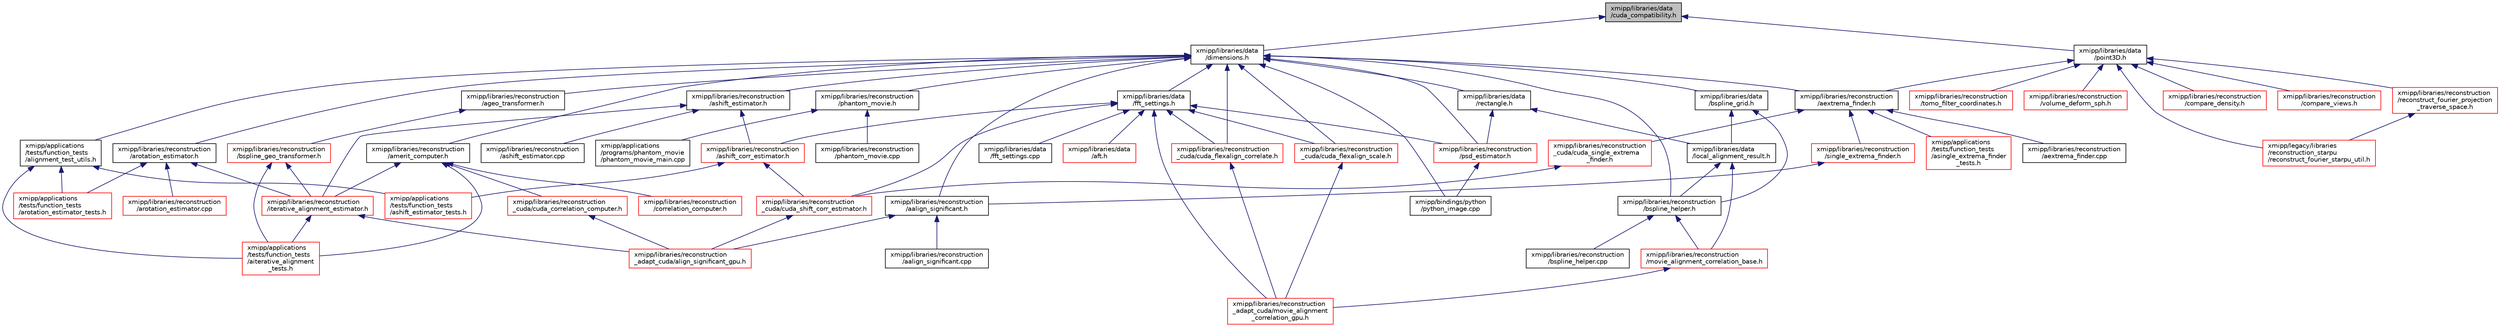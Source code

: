 digraph "xmipp/libraries/data/cuda_compatibility.h"
{
  edge [fontname="Helvetica",fontsize="10",labelfontname="Helvetica",labelfontsize="10"];
  node [fontname="Helvetica",fontsize="10",shape=record];
  Node1 [label="xmipp/libraries/data\l/cuda_compatibility.h",height=0.2,width=0.4,color="black", fillcolor="grey75", style="filled", fontcolor="black"];
  Node1 -> Node2 [dir="back",color="midnightblue",fontsize="10",style="solid",fontname="Helvetica"];
  Node2 [label="xmipp/libraries/data\l/dimensions.h",height=0.2,width=0.4,color="black", fillcolor="white", style="filled",URL="$dimensions_8h.html"];
  Node2 -> Node3 [dir="back",color="midnightblue",fontsize="10",style="solid",fontname="Helvetica"];
  Node3 [label="xmipp/applications\l/tests/function_tests\l/alignment_test_utils.h",height=0.2,width=0.4,color="black", fillcolor="white", style="filled",URL="$alignment__test__utils_8h.html"];
  Node3 -> Node4 [dir="back",color="midnightblue",fontsize="10",style="solid",fontname="Helvetica"];
  Node4 [label="xmipp/applications\l/tests/function_tests\l/aiterative_alignment\l_tests.h",height=0.2,width=0.4,color="red", fillcolor="white", style="filled",URL="$aiterative__alignment__tests_8h.html"];
  Node3 -> Node7 [dir="back",color="midnightblue",fontsize="10",style="solid",fontname="Helvetica"];
  Node7 [label="xmipp/applications\l/tests/function_tests\l/arotation_estimator_tests.h",height=0.2,width=0.4,color="red", fillcolor="white", style="filled",URL="$arotation__estimator__tests_8h.html"];
  Node3 -> Node10 [dir="back",color="midnightblue",fontsize="10",style="solid",fontname="Helvetica"];
  Node10 [label="xmipp/applications\l/tests/function_tests\l/ashift_estimator_tests.h",height=0.2,width=0.4,color="red", fillcolor="white", style="filled",URL="$ashift__estimator__tests_8h.html"];
  Node2 -> Node13 [dir="back",color="midnightblue",fontsize="10",style="solid",fontname="Helvetica"];
  Node13 [label="xmipp/bindings/python\l/python_image.cpp",height=0.2,width=0.4,color="black", fillcolor="white", style="filled",URL="$python__image_8cpp.html"];
  Node2 -> Node14 [dir="back",color="midnightblue",fontsize="10",style="solid",fontname="Helvetica"];
  Node14 [label="xmipp/libraries/data\l/bspline_grid.h",height=0.2,width=0.4,color="black", fillcolor="white", style="filled",URL="$bspline__grid_8h.html"];
  Node14 -> Node15 [dir="back",color="midnightblue",fontsize="10",style="solid",fontname="Helvetica"];
  Node15 [label="xmipp/libraries/data\l/local_alignment_result.h",height=0.2,width=0.4,color="black", fillcolor="white", style="filled",URL="$local__alignment__result_8h.html"];
  Node15 -> Node16 [dir="back",color="midnightblue",fontsize="10",style="solid",fontname="Helvetica"];
  Node16 [label="xmipp/libraries/reconstruction\l/bspline_helper.h",height=0.2,width=0.4,color="black", fillcolor="white", style="filled",URL="$bspline__helper_8h.html"];
  Node16 -> Node17 [dir="back",color="midnightblue",fontsize="10",style="solid",fontname="Helvetica"];
  Node17 [label="xmipp/libraries/reconstruction\l/bspline_helper.cpp",height=0.2,width=0.4,color="black", fillcolor="white", style="filled",URL="$bspline__helper_8cpp.html"];
  Node16 -> Node18 [dir="back",color="midnightblue",fontsize="10",style="solid",fontname="Helvetica"];
  Node18 [label="xmipp/libraries/reconstruction\l/movie_alignment_correlation_base.h",height=0.2,width=0.4,color="red", fillcolor="white", style="filled",URL="$movie__alignment__correlation__base_8h.html"];
  Node18 -> Node23 [dir="back",color="midnightblue",fontsize="10",style="solid",fontname="Helvetica"];
  Node23 [label="xmipp/libraries/reconstruction\l_adapt_cuda/movie_alignment\l_correlation_gpu.h",height=0.2,width=0.4,color="red", fillcolor="white", style="filled",URL="$movie__alignment__correlation__gpu_8h.html"];
  Node15 -> Node18 [dir="back",color="midnightblue",fontsize="10",style="solid",fontname="Helvetica"];
  Node14 -> Node16 [dir="back",color="midnightblue",fontsize="10",style="solid",fontname="Helvetica"];
  Node2 -> Node26 [dir="back",color="midnightblue",fontsize="10",style="solid",fontname="Helvetica"];
  Node26 [label="xmipp/libraries/data\l/fft_settings.h",height=0.2,width=0.4,color="black", fillcolor="white", style="filled",URL="$fft__settings_8h.html"];
  Node26 -> Node27 [dir="back",color="midnightblue",fontsize="10",style="solid",fontname="Helvetica"];
  Node27 [label="xmipp/libraries/data\l/aft.h",height=0.2,width=0.4,color="red", fillcolor="white", style="filled",URL="$aft_8h.html"];
  Node26 -> Node56 [dir="back",color="midnightblue",fontsize="10",style="solid",fontname="Helvetica"];
  Node56 [label="xmipp/libraries/data\l/fft_settings.cpp",height=0.2,width=0.4,color="black", fillcolor="white", style="filled",URL="$fft__settings_8cpp.html"];
  Node26 -> Node57 [dir="back",color="midnightblue",fontsize="10",style="solid",fontname="Helvetica"];
  Node57 [label="xmipp/libraries/reconstruction\l/ashift_corr_estimator.h",height=0.2,width=0.4,color="red", fillcolor="white", style="filled",URL="$ashift__corr__estimator_8h.html"];
  Node57 -> Node10 [dir="back",color="midnightblue",fontsize="10",style="solid",fontname="Helvetica"];
  Node57 -> Node48 [dir="back",color="midnightblue",fontsize="10",style="solid",fontname="Helvetica"];
  Node48 [label="xmipp/libraries/reconstruction\l_cuda/cuda_shift_corr_estimator.h",height=0.2,width=0.4,color="red", fillcolor="white", style="filled",URL="$cuda__shift__corr__estimator_8h.html"];
  Node48 -> Node44 [dir="back",color="midnightblue",fontsize="10",style="solid",fontname="Helvetica"];
  Node44 [label="xmipp/libraries/reconstruction\l_adapt_cuda/align_significant_gpu.h",height=0.2,width=0.4,color="red", fillcolor="white", style="filled",URL="$align__significant__gpu_8h.html"];
  Node26 -> Node33 [dir="back",color="midnightblue",fontsize="10",style="solid",fontname="Helvetica"];
  Node33 [label="xmipp/libraries/reconstruction\l/psd_estimator.h",height=0.2,width=0.4,color="red", fillcolor="white", style="filled",URL="$psd__estimator_8h.html"];
  Node33 -> Node13 [dir="back",color="midnightblue",fontsize="10",style="solid",fontname="Helvetica"];
  Node26 -> Node23 [dir="back",color="midnightblue",fontsize="10",style="solid",fontname="Helvetica"];
  Node26 -> Node60 [dir="back",color="midnightblue",fontsize="10",style="solid",fontname="Helvetica"];
  Node60 [label="xmipp/libraries/reconstruction\l_cuda/cuda_flexalign_correlate.h",height=0.2,width=0.4,color="red", fillcolor="white", style="filled",URL="$cuda__flexalign__correlate_8h.html"];
  Node60 -> Node23 [dir="back",color="midnightblue",fontsize="10",style="solid",fontname="Helvetica"];
  Node26 -> Node61 [dir="back",color="midnightblue",fontsize="10",style="solid",fontname="Helvetica"];
  Node61 [label="xmipp/libraries/reconstruction\l_cuda/cuda_flexalign_scale.h",height=0.2,width=0.4,color="red", fillcolor="white", style="filled",URL="$cuda__flexalign__scale_8h.html"];
  Node61 -> Node23 [dir="back",color="midnightblue",fontsize="10",style="solid",fontname="Helvetica"];
  Node26 -> Node48 [dir="back",color="midnightblue",fontsize="10",style="solid",fontname="Helvetica"];
  Node2 -> Node62 [dir="back",color="midnightblue",fontsize="10",style="solid",fontname="Helvetica"];
  Node62 [label="xmipp/libraries/data\l/rectangle.h",height=0.2,width=0.4,color="black", fillcolor="white", style="filled",URL="$rectangle_8h.html"];
  Node62 -> Node15 [dir="back",color="midnightblue",fontsize="10",style="solid",fontname="Helvetica"];
  Node62 -> Node33 [dir="back",color="midnightblue",fontsize="10",style="solid",fontname="Helvetica"];
  Node2 -> Node63 [dir="back",color="midnightblue",fontsize="10",style="solid",fontname="Helvetica"];
  Node63 [label="xmipp/libraries/reconstruction\l/aalign_significant.h",height=0.2,width=0.4,color="black", fillcolor="white", style="filled",URL="$aalign__significant_8h.html"];
  Node63 -> Node64 [dir="back",color="midnightblue",fontsize="10",style="solid",fontname="Helvetica"];
  Node64 [label="xmipp/libraries/reconstruction\l/aalign_significant.cpp",height=0.2,width=0.4,color="black", fillcolor="white", style="filled",URL="$aalign__significant_8cpp.html"];
  Node63 -> Node44 [dir="back",color="midnightblue",fontsize="10",style="solid",fontname="Helvetica"];
  Node2 -> Node65 [dir="back",color="midnightblue",fontsize="10",style="solid",fontname="Helvetica"];
  Node65 [label="xmipp/libraries/reconstruction\l/aextrema_finder.h",height=0.2,width=0.4,color="black", fillcolor="white", style="filled",URL="$aextrema__finder_8h.html"];
  Node65 -> Node66 [dir="back",color="midnightblue",fontsize="10",style="solid",fontname="Helvetica"];
  Node66 [label="xmipp/applications\l/tests/function_tests\l/asingle_extrema_finder\l_tests.h",height=0.2,width=0.4,color="red", fillcolor="white", style="filled",URL="$asingle__extrema__finder__tests_8h.html"];
  Node65 -> Node69 [dir="back",color="midnightblue",fontsize="10",style="solid",fontname="Helvetica"];
  Node69 [label="xmipp/libraries/reconstruction\l/aextrema_finder.cpp",height=0.2,width=0.4,color="black", fillcolor="white", style="filled",URL="$aextrema__finder_8cpp.html"];
  Node65 -> Node70 [dir="back",color="midnightblue",fontsize="10",style="solid",fontname="Helvetica"];
  Node70 [label="xmipp/libraries/reconstruction\l/single_extrema_finder.h",height=0.2,width=0.4,color="red", fillcolor="white", style="filled",URL="$single__extrema__finder_8h.html"];
  Node70 -> Node63 [dir="back",color="midnightblue",fontsize="10",style="solid",fontname="Helvetica"];
  Node65 -> Node72 [dir="back",color="midnightblue",fontsize="10",style="solid",fontname="Helvetica"];
  Node72 [label="xmipp/libraries/reconstruction\l_cuda/cuda_single_extrema\l_finder.h",height=0.2,width=0.4,color="red", fillcolor="white", style="filled",URL="$cuda__single__extrema__finder_8h.html"];
  Node72 -> Node48 [dir="back",color="midnightblue",fontsize="10",style="solid",fontname="Helvetica"];
  Node2 -> Node74 [dir="back",color="midnightblue",fontsize="10",style="solid",fontname="Helvetica"];
  Node74 [label="xmipp/libraries/reconstruction\l/ageo_transformer.h",height=0.2,width=0.4,color="black", fillcolor="white", style="filled",URL="$ageo__transformer_8h.html"];
  Node74 -> Node75 [dir="back",color="midnightblue",fontsize="10",style="solid",fontname="Helvetica"];
  Node75 [label="xmipp/libraries/reconstruction\l/bspline_geo_transformer.h",height=0.2,width=0.4,color="red", fillcolor="white", style="filled",URL="$bspline__geo__transformer_8h.html"];
  Node75 -> Node4 [dir="back",color="midnightblue",fontsize="10",style="solid",fontname="Helvetica"];
  Node75 -> Node77 [dir="back",color="midnightblue",fontsize="10",style="solid",fontname="Helvetica"];
  Node77 [label="xmipp/libraries/reconstruction\l/iterative_alignment_estimator.h",height=0.2,width=0.4,color="red", fillcolor="white", style="filled",URL="$iterative__alignment__estimator_8h.html"];
  Node77 -> Node4 [dir="back",color="midnightblue",fontsize="10",style="solid",fontname="Helvetica"];
  Node77 -> Node44 [dir="back",color="midnightblue",fontsize="10",style="solid",fontname="Helvetica"];
  Node2 -> Node81 [dir="back",color="midnightblue",fontsize="10",style="solid",fontname="Helvetica"];
  Node81 [label="xmipp/libraries/reconstruction\l/amerit_computer.h",height=0.2,width=0.4,color="black", fillcolor="white", style="filled",URL="$amerit__computer_8h.html"];
  Node81 -> Node4 [dir="back",color="midnightblue",fontsize="10",style="solid",fontname="Helvetica"];
  Node81 -> Node82 [dir="back",color="midnightblue",fontsize="10",style="solid",fontname="Helvetica"];
  Node82 [label="xmipp/libraries/reconstruction\l/correlation_computer.h",height=0.2,width=0.4,color="red", fillcolor="white", style="filled",URL="$correlation__computer_8h.html"];
  Node81 -> Node77 [dir="back",color="midnightblue",fontsize="10",style="solid",fontname="Helvetica"];
  Node81 -> Node84 [dir="back",color="midnightblue",fontsize="10",style="solid",fontname="Helvetica"];
  Node84 [label="xmipp/libraries/reconstruction\l_cuda/cuda_correlation_computer.h",height=0.2,width=0.4,color="red", fillcolor="white", style="filled",URL="$cuda__correlation__computer_8h.html"];
  Node84 -> Node44 [dir="back",color="midnightblue",fontsize="10",style="solid",fontname="Helvetica"];
  Node2 -> Node86 [dir="back",color="midnightblue",fontsize="10",style="solid",fontname="Helvetica"];
  Node86 [label="xmipp/libraries/reconstruction\l/arotation_estimator.h",height=0.2,width=0.4,color="black", fillcolor="white", style="filled",URL="$arotation__estimator_8h.html"];
  Node86 -> Node7 [dir="back",color="midnightblue",fontsize="10",style="solid",fontname="Helvetica"];
  Node86 -> Node87 [dir="back",color="midnightblue",fontsize="10",style="solid",fontname="Helvetica"];
  Node87 [label="xmipp/libraries/reconstruction\l/arotation_estimator.cpp",height=0.2,width=0.4,color="red", fillcolor="white", style="filled",URL="$arotation__estimator_8cpp.html"];
  Node86 -> Node77 [dir="back",color="midnightblue",fontsize="10",style="solid",fontname="Helvetica"];
  Node2 -> Node90 [dir="back",color="midnightblue",fontsize="10",style="solid",fontname="Helvetica"];
  Node90 [label="xmipp/libraries/reconstruction\l/ashift_estimator.h",height=0.2,width=0.4,color="black", fillcolor="white", style="filled",URL="$ashift__estimator_8h.html"];
  Node90 -> Node57 [dir="back",color="midnightblue",fontsize="10",style="solid",fontname="Helvetica"];
  Node90 -> Node91 [dir="back",color="midnightblue",fontsize="10",style="solid",fontname="Helvetica"];
  Node91 [label="xmipp/libraries/reconstruction\l/ashift_estimator.cpp",height=0.2,width=0.4,color="black", fillcolor="white", style="filled",URL="$ashift__estimator_8cpp.html"];
  Node90 -> Node77 [dir="back",color="midnightblue",fontsize="10",style="solid",fontname="Helvetica"];
  Node2 -> Node16 [dir="back",color="midnightblue",fontsize="10",style="solid",fontname="Helvetica"];
  Node2 -> Node92 [dir="back",color="midnightblue",fontsize="10",style="solid",fontname="Helvetica"];
  Node92 [label="xmipp/libraries/reconstruction\l/phantom_movie.h",height=0.2,width=0.4,color="black", fillcolor="white", style="filled",URL="$phantom__movie_8h.html"];
  Node92 -> Node93 [dir="back",color="midnightblue",fontsize="10",style="solid",fontname="Helvetica"];
  Node93 [label="xmipp/applications\l/programs/phantom_movie\l/phantom_movie_main.cpp",height=0.2,width=0.4,color="black", fillcolor="white", style="filled",URL="$phantom__movie__main_8cpp.html"];
  Node92 -> Node94 [dir="back",color="midnightblue",fontsize="10",style="solid",fontname="Helvetica"];
  Node94 [label="xmipp/libraries/reconstruction\l/phantom_movie.cpp",height=0.2,width=0.4,color="black", fillcolor="white", style="filled",URL="$phantom__movie_8cpp.html"];
  Node2 -> Node33 [dir="back",color="midnightblue",fontsize="10",style="solid",fontname="Helvetica"];
  Node2 -> Node60 [dir="back",color="midnightblue",fontsize="10",style="solid",fontname="Helvetica"];
  Node2 -> Node61 [dir="back",color="midnightblue",fontsize="10",style="solid",fontname="Helvetica"];
  Node1 -> Node95 [dir="back",color="midnightblue",fontsize="10",style="solid",fontname="Helvetica"];
  Node95 [label="xmipp/libraries/data\l/point3D.h",height=0.2,width=0.4,color="black", fillcolor="white", style="filled",URL="$point3D_8h.html"];
  Node95 -> Node96 [dir="back",color="midnightblue",fontsize="10",style="solid",fontname="Helvetica"];
  Node96 [label="xmipp/legacy/libraries\l/reconstruction_starpu\l/reconstruct_fourier_starpu_util.h",height=0.2,width=0.4,color="red", fillcolor="white", style="filled",URL="$reconstruct__fourier__starpu__util_8h.html"];
  Node95 -> Node65 [dir="back",color="midnightblue",fontsize="10",style="solid",fontname="Helvetica"];
  Node95 -> Node99 [dir="back",color="midnightblue",fontsize="10",style="solid",fontname="Helvetica"];
  Node99 [label="xmipp/libraries/reconstruction\l/compare_density.h",height=0.2,width=0.4,color="red", fillcolor="white", style="filled",URL="$compare__density_8h.html"];
  Node95 -> Node102 [dir="back",color="midnightblue",fontsize="10",style="solid",fontname="Helvetica"];
  Node102 [label="xmipp/libraries/reconstruction\l/compare_views.h",height=0.2,width=0.4,color="red", fillcolor="white", style="filled",URL="$compare__views_8h.html"];
  Node95 -> Node105 [dir="back",color="midnightblue",fontsize="10",style="solid",fontname="Helvetica"];
  Node105 [label="xmipp/libraries/reconstruction\l/reconstruct_fourier_projection\l_traverse_space.h",height=0.2,width=0.4,color="red", fillcolor="white", style="filled",URL="$reconstruct__fourier__projection__traverse__space_8h.html"];
  Node105 -> Node96 [dir="back",color="midnightblue",fontsize="10",style="solid",fontname="Helvetica"];
  Node95 -> Node116 [dir="back",color="midnightblue",fontsize="10",style="solid",fontname="Helvetica"];
  Node116 [label="xmipp/libraries/reconstruction\l/tomo_filter_coordinates.h",height=0.2,width=0.4,color="red", fillcolor="white", style="filled",URL="$tomo__filter__coordinates_8h.html"];
  Node95 -> Node119 [dir="back",color="midnightblue",fontsize="10",style="solid",fontname="Helvetica"];
  Node119 [label="xmipp/libraries/reconstruction\l/volume_deform_sph.h",height=0.2,width=0.4,color="red", fillcolor="white", style="filled",URL="$volume__deform__sph_8h.html"];
}
